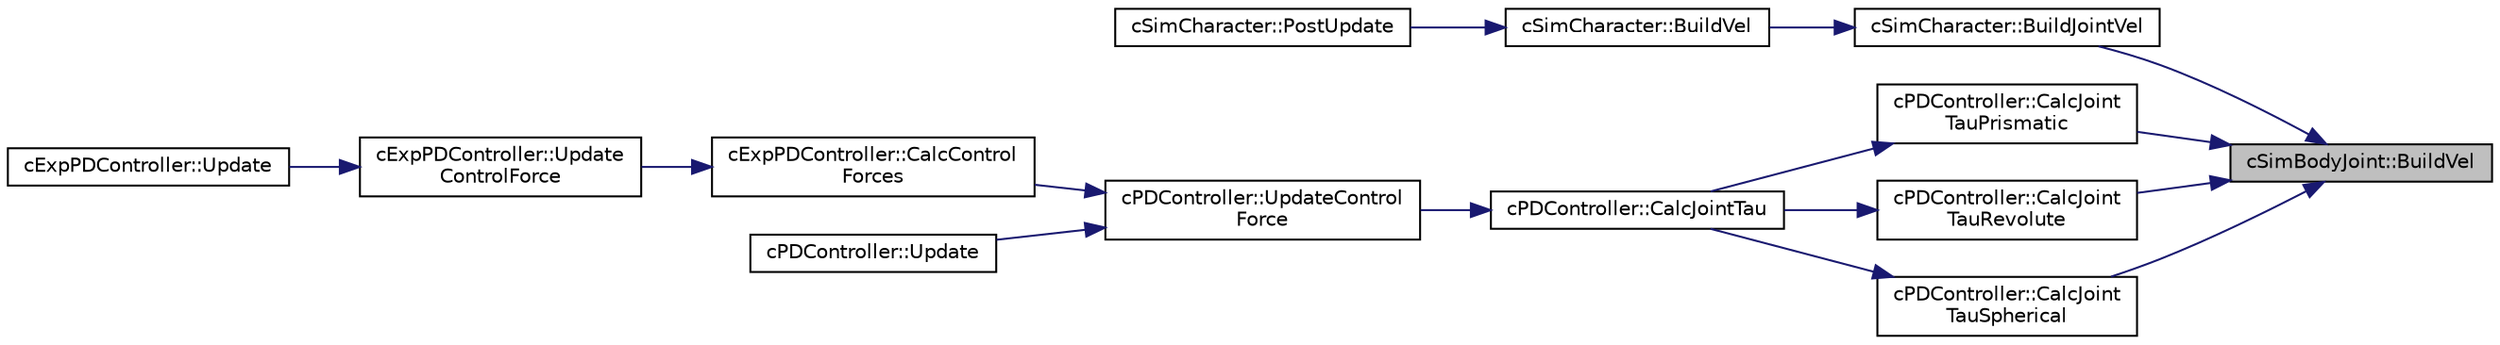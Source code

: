 digraph "cSimBodyJoint::BuildVel"
{
 // LATEX_PDF_SIZE
  edge [fontname="Helvetica",fontsize="10",labelfontname="Helvetica",labelfontsize="10"];
  node [fontname="Helvetica",fontsize="10",shape=record];
  rankdir="RL";
  Node1 [label="cSimBodyJoint::BuildVel",height=0.2,width=0.4,color="black", fillcolor="grey75", style="filled", fontcolor="black",tooltip=" "];
  Node1 -> Node2 [dir="back",color="midnightblue",fontsize="10",style="solid",fontname="Helvetica"];
  Node2 [label="cSimCharacter::BuildJointVel",height=0.2,width=0.4,color="black", fillcolor="white", style="filled",URL="$classc_sim_character.html#a1ee1020bbe869275205b4952f8f95f07",tooltip=" "];
  Node2 -> Node3 [dir="back",color="midnightblue",fontsize="10",style="solid",fontname="Helvetica"];
  Node3 [label="cSimCharacter::BuildVel",height=0.2,width=0.4,color="black", fillcolor="white", style="filled",URL="$classc_sim_character.html#ab14a5d230226c677eeaff5d042bc0320",tooltip=" "];
  Node3 -> Node4 [dir="back",color="midnightblue",fontsize="10",style="solid",fontname="Helvetica"];
  Node4 [label="cSimCharacter::PostUpdate",height=0.2,width=0.4,color="black", fillcolor="white", style="filled",URL="$classc_sim_character.html#a8c66097eb42b23db0bd0a8f156cf7871",tooltip=" "];
  Node1 -> Node5 [dir="back",color="midnightblue",fontsize="10",style="solid",fontname="Helvetica"];
  Node5 [label="cPDController::CalcJoint\lTauPrismatic",height=0.2,width=0.4,color="black", fillcolor="white", style="filled",URL="$classc_p_d_controller.html#ab772d609979765d7f638829d24c9c25f",tooltip=" "];
  Node5 -> Node6 [dir="back",color="midnightblue",fontsize="10",style="solid",fontname="Helvetica"];
  Node6 [label="cPDController::CalcJointTau",height=0.2,width=0.4,color="black", fillcolor="white", style="filled",URL="$classc_p_d_controller.html#a61098c094ba822326b5b3e1f8815b45d",tooltip=" "];
  Node6 -> Node7 [dir="back",color="midnightblue",fontsize="10",style="solid",fontname="Helvetica"];
  Node7 [label="cPDController::UpdateControl\lForce",height=0.2,width=0.4,color="black", fillcolor="white", style="filled",URL="$classc_p_d_controller.html#a55bc39133f19f258f9765c6619838f92",tooltip=" "];
  Node7 -> Node8 [dir="back",color="midnightblue",fontsize="10",style="solid",fontname="Helvetica"];
  Node8 [label="cExpPDController::CalcControl\lForces",height=0.2,width=0.4,color="black", fillcolor="white", style="filled",URL="$classc_exp_p_d_controller.html#ab89c0bc19d88877c69b48c32a2afe9e2",tooltip=" "];
  Node8 -> Node9 [dir="back",color="midnightblue",fontsize="10",style="solid",fontname="Helvetica"];
  Node9 [label="cExpPDController::Update\lControlForce",height=0.2,width=0.4,color="black", fillcolor="white", style="filled",URL="$classc_exp_p_d_controller.html#a6b4a1188fd67fed8f631f6ce415c4736",tooltip=" "];
  Node9 -> Node10 [dir="back",color="midnightblue",fontsize="10",style="solid",fontname="Helvetica"];
  Node10 [label="cExpPDController::Update",height=0.2,width=0.4,color="black", fillcolor="white", style="filled",URL="$classc_exp_p_d_controller.html#a82436261295d0a3082a276bfbc2e7ff8",tooltip=" "];
  Node7 -> Node11 [dir="back",color="midnightblue",fontsize="10",style="solid",fontname="Helvetica"];
  Node11 [label="cPDController::Update",height=0.2,width=0.4,color="black", fillcolor="white", style="filled",URL="$classc_p_d_controller.html#a21691ce60be812e16d73e13a909b5698",tooltip=" "];
  Node1 -> Node12 [dir="back",color="midnightblue",fontsize="10",style="solid",fontname="Helvetica"];
  Node12 [label="cPDController::CalcJoint\lTauRevolute",height=0.2,width=0.4,color="black", fillcolor="white", style="filled",URL="$classc_p_d_controller.html#a319ce63bb811cb82b571138a090d2bf5",tooltip=" "];
  Node12 -> Node6 [dir="back",color="midnightblue",fontsize="10",style="solid",fontname="Helvetica"];
  Node1 -> Node13 [dir="back",color="midnightblue",fontsize="10",style="solid",fontname="Helvetica"];
  Node13 [label="cPDController::CalcJoint\lTauSpherical",height=0.2,width=0.4,color="black", fillcolor="white", style="filled",URL="$classc_p_d_controller.html#a6db5c1ae59f16bf20dd98c2d86772d38",tooltip=" "];
  Node13 -> Node6 [dir="back",color="midnightblue",fontsize="10",style="solid",fontname="Helvetica"];
}
